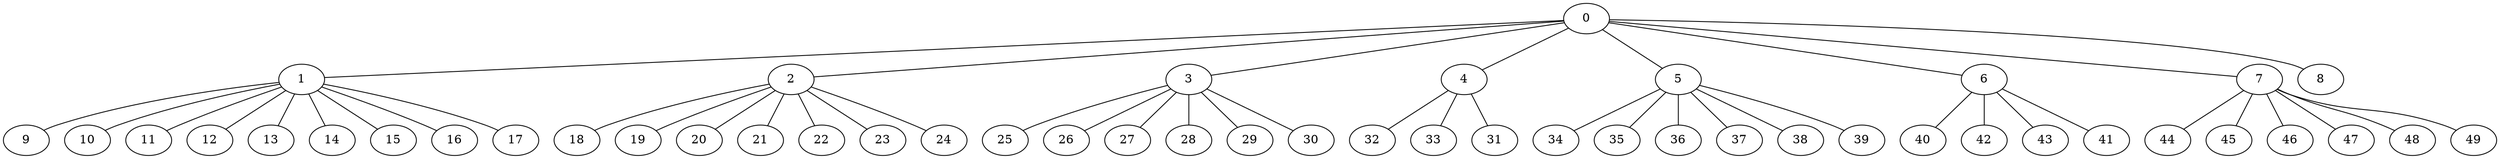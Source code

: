 
graph graphname {
    0 -- 1
0 -- 2
0 -- 3
0 -- 4
0 -- 5
0 -- 6
0 -- 7
0 -- 8
1 -- 9
1 -- 10
1 -- 11
1 -- 12
1 -- 13
1 -- 14
1 -- 15
1 -- 16
1 -- 17
2 -- 18
2 -- 19
2 -- 20
2 -- 21
2 -- 22
2 -- 23
2 -- 24
3 -- 25
3 -- 26
3 -- 27
3 -- 28
3 -- 29
3 -- 30
4 -- 32
4 -- 33
4 -- 31
5 -- 34
5 -- 35
5 -- 36
5 -- 37
5 -- 38
5 -- 39
6 -- 40
6 -- 42
6 -- 43
6 -- 41
7 -- 44
7 -- 45
7 -- 46
7 -- 47
7 -- 48
7 -- 49

}
